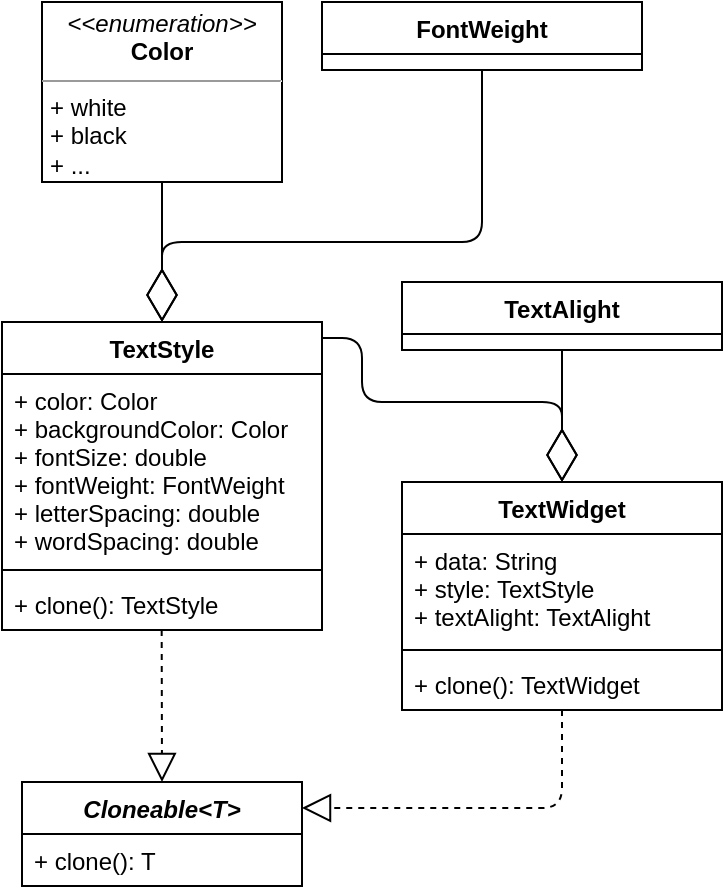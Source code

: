 <mxfile version="14.6.13" type="device"><diagram id="Iv_5YH1tZ6YiZW04ixuS" name="Страница 1"><mxGraphModel dx="981" dy="567" grid="1" gridSize="10" guides="1" tooltips="1" connect="1" arrows="1" fold="1" page="1" pageScale="1" pageWidth="827" pageHeight="1169" math="0" shadow="0"><root><mxCell id="0"/><mxCell id="1" parent="0"/><mxCell id="fuELQrJNdyAHLGAyZFrW-18" value="FontWeight" style="swimlane;fontStyle=1;align=center;verticalAlign=top;childLayout=stackLayout;horizontal=1;startSize=26;horizontalStack=0;resizeParent=1;resizeParentMax=0;resizeLast=0;collapsible=1;marginBottom=0;" vertex="1" parent="1"><mxGeometry x="320" y="240" width="160" height="34" as="geometry"/></mxCell><mxCell id="fuELQrJNdyAHLGAyZFrW-19" value="&lt;p style=&quot;margin: 0px ; margin-top: 4px ; text-align: center&quot;&gt;&lt;i&gt;&amp;lt;&amp;lt;enumeration&amp;gt;&amp;gt;&lt;/i&gt;&lt;br&gt;&lt;b&gt;Color&lt;/b&gt;&lt;/p&gt;&lt;hr size=&quot;1&quot;&gt;&lt;p style=&quot;margin: 0px ; margin-left: 4px&quot;&gt;+ white&lt;br&gt;+ black&lt;/p&gt;&lt;p style=&quot;margin: 0px ; margin-left: 4px&quot;&gt;+ ...&lt;/p&gt;" style="verticalAlign=top;align=left;overflow=fill;fontSize=12;fontFamily=Helvetica;html=1;" vertex="1" parent="1"><mxGeometry x="180" y="240" width="120" height="90" as="geometry"/></mxCell><mxCell id="fuELQrJNdyAHLGAyZFrW-22" value="" style="endArrow=diamondThin;endFill=0;endSize=24;html=1;entryX=0.5;entryY=0;entryDx=0;entryDy=0;exitX=0.5;exitY=1;exitDx=0;exitDy=0;" edge="1" parent="1" source="fuELQrJNdyAHLGAyZFrW-19" target="fuELQrJNdyAHLGAyZFrW-43"><mxGeometry width="160" relative="1" as="geometry"><mxPoint x="180" y="390" as="sourcePoint"/><mxPoint x="240" y="400" as="targetPoint"/></mxGeometry></mxCell><mxCell id="fuELQrJNdyAHLGAyZFrW-23" value="" style="endArrow=diamondThin;endFill=0;endSize=24;html=1;exitX=0.5;exitY=1;exitDx=0;exitDy=0;entryX=0.5;entryY=0;entryDx=0;entryDy=0;" edge="1" parent="1" source="fuELQrJNdyAHLGAyZFrW-18" target="fuELQrJNdyAHLGAyZFrW-43"><mxGeometry width="160" relative="1" as="geometry"><mxPoint x="180" y="390" as="sourcePoint"/><mxPoint x="240" y="400" as="targetPoint"/><Array as="points"><mxPoint x="400" y="360"/><mxPoint x="240" y="360"/></Array></mxGeometry></mxCell><mxCell id="fuELQrJNdyAHLGAyZFrW-25" value="TextAlight" style="swimlane;fontStyle=1;align=center;verticalAlign=top;childLayout=stackLayout;horizontal=1;startSize=26;horizontalStack=0;resizeParent=1;resizeParentMax=0;resizeLast=0;collapsible=1;marginBottom=0;" vertex="1" parent="1"><mxGeometry x="360" y="380" width="160" height="34" as="geometry"/></mxCell><mxCell id="fuELQrJNdyAHLGAyZFrW-30" value="Cloneable&lt;T&gt;" style="swimlane;fontStyle=3;align=center;verticalAlign=top;childLayout=stackLayout;horizontal=1;startSize=26;horizontalStack=0;resizeParent=1;resizeParentMax=0;resizeLast=0;collapsible=1;marginBottom=0;" vertex="1" parent="1"><mxGeometry x="170" y="630" width="140" height="52" as="geometry"/></mxCell><mxCell id="fuELQrJNdyAHLGAyZFrW-33" value="+ clone(): T" style="text;strokeColor=none;fillColor=none;align=left;verticalAlign=top;spacingLeft=4;spacingRight=4;overflow=hidden;rotatable=0;points=[[0,0.5],[1,0.5]];portConstraint=eastwest;" vertex="1" parent="fuELQrJNdyAHLGAyZFrW-30"><mxGeometry y="26" width="140" height="26" as="geometry"/></mxCell><mxCell id="fuELQrJNdyAHLGAyZFrW-39" value="TextWidget" style="swimlane;fontStyle=1;align=center;verticalAlign=top;childLayout=stackLayout;horizontal=1;startSize=26;horizontalStack=0;resizeParent=1;resizeParentMax=0;resizeLast=0;collapsible=1;marginBottom=0;" vertex="1" parent="1"><mxGeometry x="360" y="480" width="160" height="114" as="geometry"/></mxCell><mxCell id="fuELQrJNdyAHLGAyZFrW-40" value="+ data: String&#10;+ style: TextStyle&#10;+ textAlight: TextAlight" style="text;strokeColor=none;fillColor=none;align=left;verticalAlign=top;spacingLeft=4;spacingRight=4;overflow=hidden;rotatable=0;points=[[0,0.5],[1,0.5]];portConstraint=eastwest;" vertex="1" parent="fuELQrJNdyAHLGAyZFrW-39"><mxGeometry y="26" width="160" height="54" as="geometry"/></mxCell><mxCell id="fuELQrJNdyAHLGAyZFrW-41" value="" style="line;strokeWidth=1;fillColor=none;align=left;verticalAlign=middle;spacingTop=-1;spacingLeft=3;spacingRight=3;rotatable=0;labelPosition=right;points=[];portConstraint=eastwest;" vertex="1" parent="fuELQrJNdyAHLGAyZFrW-39"><mxGeometry y="80" width="160" height="8" as="geometry"/></mxCell><mxCell id="fuELQrJNdyAHLGAyZFrW-42" value="+ clone(): TextWidget" style="text;strokeColor=none;fillColor=none;align=left;verticalAlign=top;spacingLeft=4;spacingRight=4;overflow=hidden;rotatable=0;points=[[0,0.5],[1,0.5]];portConstraint=eastwest;" vertex="1" parent="fuELQrJNdyAHLGAyZFrW-39"><mxGeometry y="88" width="160" height="26" as="geometry"/></mxCell><mxCell id="fuELQrJNdyAHLGAyZFrW-43" value="TextStyle" style="swimlane;fontStyle=1;align=center;verticalAlign=top;childLayout=stackLayout;horizontal=1;startSize=26;horizontalStack=0;resizeParent=1;resizeParentMax=0;resizeLast=0;collapsible=1;marginBottom=0;" vertex="1" parent="1"><mxGeometry x="160" y="400" width="160" height="154" as="geometry"/></mxCell><mxCell id="fuELQrJNdyAHLGAyZFrW-44" value="+ color: Color&#10;+ backgroundColor: Color&#10;+ fontSize: double&#10;+ fontWeight: FontWeight&#10;+ letterSpacing: double&#10;+ wordSpacing: double" style="text;strokeColor=none;fillColor=none;align=left;verticalAlign=top;spacingLeft=4;spacingRight=4;overflow=hidden;rotatable=0;points=[[0,0.5],[1,0.5]];portConstraint=eastwest;" vertex="1" parent="fuELQrJNdyAHLGAyZFrW-43"><mxGeometry y="26" width="160" height="94" as="geometry"/></mxCell><mxCell id="fuELQrJNdyAHLGAyZFrW-45" value="" style="line;strokeWidth=1;fillColor=none;align=left;verticalAlign=middle;spacingTop=-1;spacingLeft=3;spacingRight=3;rotatable=0;labelPosition=right;points=[];portConstraint=eastwest;" vertex="1" parent="fuELQrJNdyAHLGAyZFrW-43"><mxGeometry y="120" width="160" height="8" as="geometry"/></mxCell><mxCell id="fuELQrJNdyAHLGAyZFrW-46" value="+ clone(): TextStyle" style="text;strokeColor=none;fillColor=none;align=left;verticalAlign=top;spacingLeft=4;spacingRight=4;overflow=hidden;rotatable=0;points=[[0,0.5],[1,0.5]];portConstraint=eastwest;" vertex="1" parent="fuELQrJNdyAHLGAyZFrW-43"><mxGeometry y="128" width="160" height="26" as="geometry"/></mxCell><mxCell id="fuELQrJNdyAHLGAyZFrW-47" value="" style="endArrow=diamondThin;endFill=0;endSize=24;html=1;entryX=0.5;entryY=0;entryDx=0;entryDy=0;exitX=0.999;exitY=0.052;exitDx=0;exitDy=0;exitPerimeter=0;" edge="1" parent="1" source="fuELQrJNdyAHLGAyZFrW-43" target="fuELQrJNdyAHLGAyZFrW-39"><mxGeometry width="160" relative="1" as="geometry"><mxPoint x="330" y="420" as="sourcePoint"/><mxPoint x="360" y="460" as="targetPoint"/><Array as="points"><mxPoint x="340" y="408"/><mxPoint x="340" y="440"/><mxPoint x="440" y="440"/></Array></mxGeometry></mxCell><mxCell id="fuELQrJNdyAHLGAyZFrW-48" value="" style="endArrow=diamondThin;endFill=0;endSize=24;html=1;entryX=0.5;entryY=0;entryDx=0;entryDy=0;exitX=0.5;exitY=1;exitDx=0;exitDy=0;" edge="1" parent="1" source="fuELQrJNdyAHLGAyZFrW-25" target="fuELQrJNdyAHLGAyZFrW-39"><mxGeometry width="160" relative="1" as="geometry"><mxPoint x="240" y="420" as="sourcePoint"/><mxPoint x="400" y="420" as="targetPoint"/></mxGeometry></mxCell><mxCell id="fuELQrJNdyAHLGAyZFrW-49" value="" style="endArrow=block;dashed=1;endFill=0;endSize=12;html=1;entryX=1;entryY=0.25;entryDx=0;entryDy=0;exitX=0.5;exitY=1;exitDx=0;exitDy=0;" edge="1" parent="1" source="fuELQrJNdyAHLGAyZFrW-39" target="fuELQrJNdyAHLGAyZFrW-30"><mxGeometry width="160" relative="1" as="geometry"><mxPoint x="440.645" y="600" as="sourcePoint"/><mxPoint x="340" y="660" as="targetPoint"/><Array as="points"><mxPoint x="440" y="643"/></Array></mxGeometry></mxCell><mxCell id="fuELQrJNdyAHLGAyZFrW-50" value="" style="endArrow=block;dashed=1;endFill=0;endSize=12;html=1;entryX=0.5;entryY=0;entryDx=0;entryDy=0;exitX=0.499;exitY=1.002;exitDx=0;exitDy=0;exitPerimeter=0;" edge="1" parent="1" source="fuELQrJNdyAHLGAyZFrW-46" target="fuELQrJNdyAHLGAyZFrW-30"><mxGeometry width="160" relative="1" as="geometry"><mxPoint x="260" y="570" as="sourcePoint"/><mxPoint x="390" y="540" as="targetPoint"/></mxGeometry></mxCell></root></mxGraphModel></diagram></mxfile>